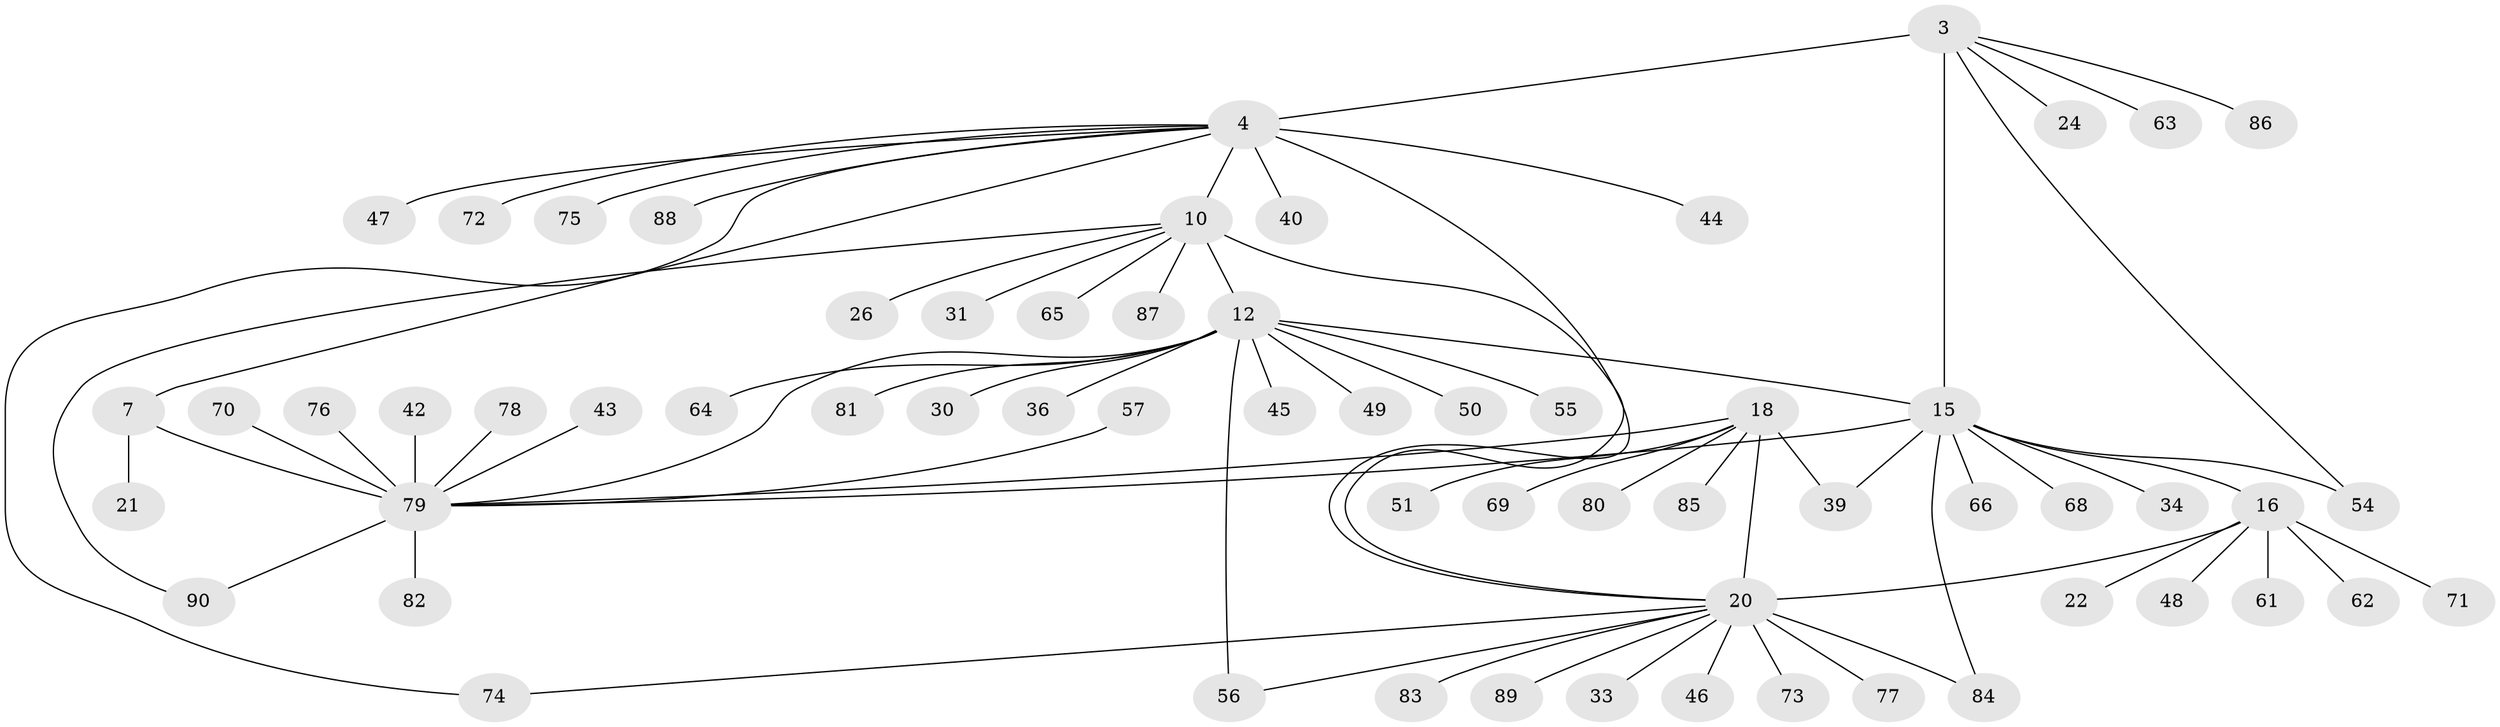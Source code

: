 // original degree distribution, {6: 0.044444444444444446, 8: 0.06666666666666667, 5: 0.022222222222222223, 4: 0.022222222222222223, 7: 0.03333333333333333, 11: 0.011111111111111112, 9: 0.011111111111111112, 10: 0.011111111111111112, 1: 0.5888888888888889, 3: 0.06666666666666667, 2: 0.12222222222222222}
// Generated by graph-tools (version 1.1) at 2025/58/03/04/25 21:58:30]
// undirected, 63 vertices, 74 edges
graph export_dot {
graph [start="1"]
  node [color=gray90,style=filled];
  3 [super="+1"];
  4 [super="+2"];
  7 [super="+5"];
  10 [super="+9"];
  12 [super="+11"];
  15 [super="+14"];
  16 [super="+13"];
  18 [super="+17"];
  20 [super="+19"];
  21;
  22;
  24;
  26;
  30;
  31 [super="+29"];
  33;
  34;
  36;
  39 [super="+32"];
  40;
  42;
  43;
  44;
  45;
  46;
  47;
  48;
  49 [super="+28"];
  50;
  51;
  54;
  55;
  56;
  57;
  61;
  62;
  63 [super="+52"];
  64 [super="+35"];
  65;
  66;
  68;
  69;
  70;
  71;
  72;
  73 [super="+37+58"];
  74 [super="+60"];
  75;
  76 [super="+59"];
  77;
  78 [super="+67"];
  79 [super="+8"];
  80;
  81 [super="+23+38"];
  82;
  83;
  84 [super="+41"];
  85;
  86;
  87;
  88;
  89;
  90;
  3 -- 4 [weight=4];
  3 -- 54;
  3 -- 86;
  3 -- 24;
  3 -- 15;
  3 -- 63;
  4 -- 10;
  4 -- 47;
  4 -- 72;
  4 -- 7;
  4 -- 40;
  4 -- 88;
  4 -- 75;
  4 -- 44;
  4 -- 20;
  4 -- 74;
  7 -- 21;
  7 -- 79 [weight=4];
  10 -- 12 [weight=4];
  10 -- 26;
  10 -- 87;
  10 -- 90;
  10 -- 65;
  10 -- 20;
  10 -- 31;
  12 -- 50;
  12 -- 55;
  12 -- 56;
  12 -- 15;
  12 -- 36;
  12 -- 45;
  12 -- 30;
  12 -- 81;
  12 -- 49;
  12 -- 64;
  12 -- 79;
  15 -- 16 [weight=4];
  15 -- 66;
  15 -- 68;
  15 -- 34;
  15 -- 54;
  15 -- 79 [weight=2];
  15 -- 39;
  15 -- 84;
  16 -- 22;
  16 -- 48;
  16 -- 61;
  16 -- 71;
  16 -- 62;
  16 -- 20;
  18 -- 20 [weight=4];
  18 -- 51;
  18 -- 80;
  18 -- 69;
  18 -- 85;
  18 -- 39;
  18 -- 79;
  20 -- 33;
  20 -- 46;
  20 -- 77;
  20 -- 83;
  20 -- 84;
  20 -- 56;
  20 -- 89;
  20 -- 74;
  20 -- 73;
  42 -- 79;
  43 -- 79;
  57 -- 79;
  70 -- 79;
  76 -- 79;
  78 -- 79;
  79 -- 82;
  79 -- 90;
}
